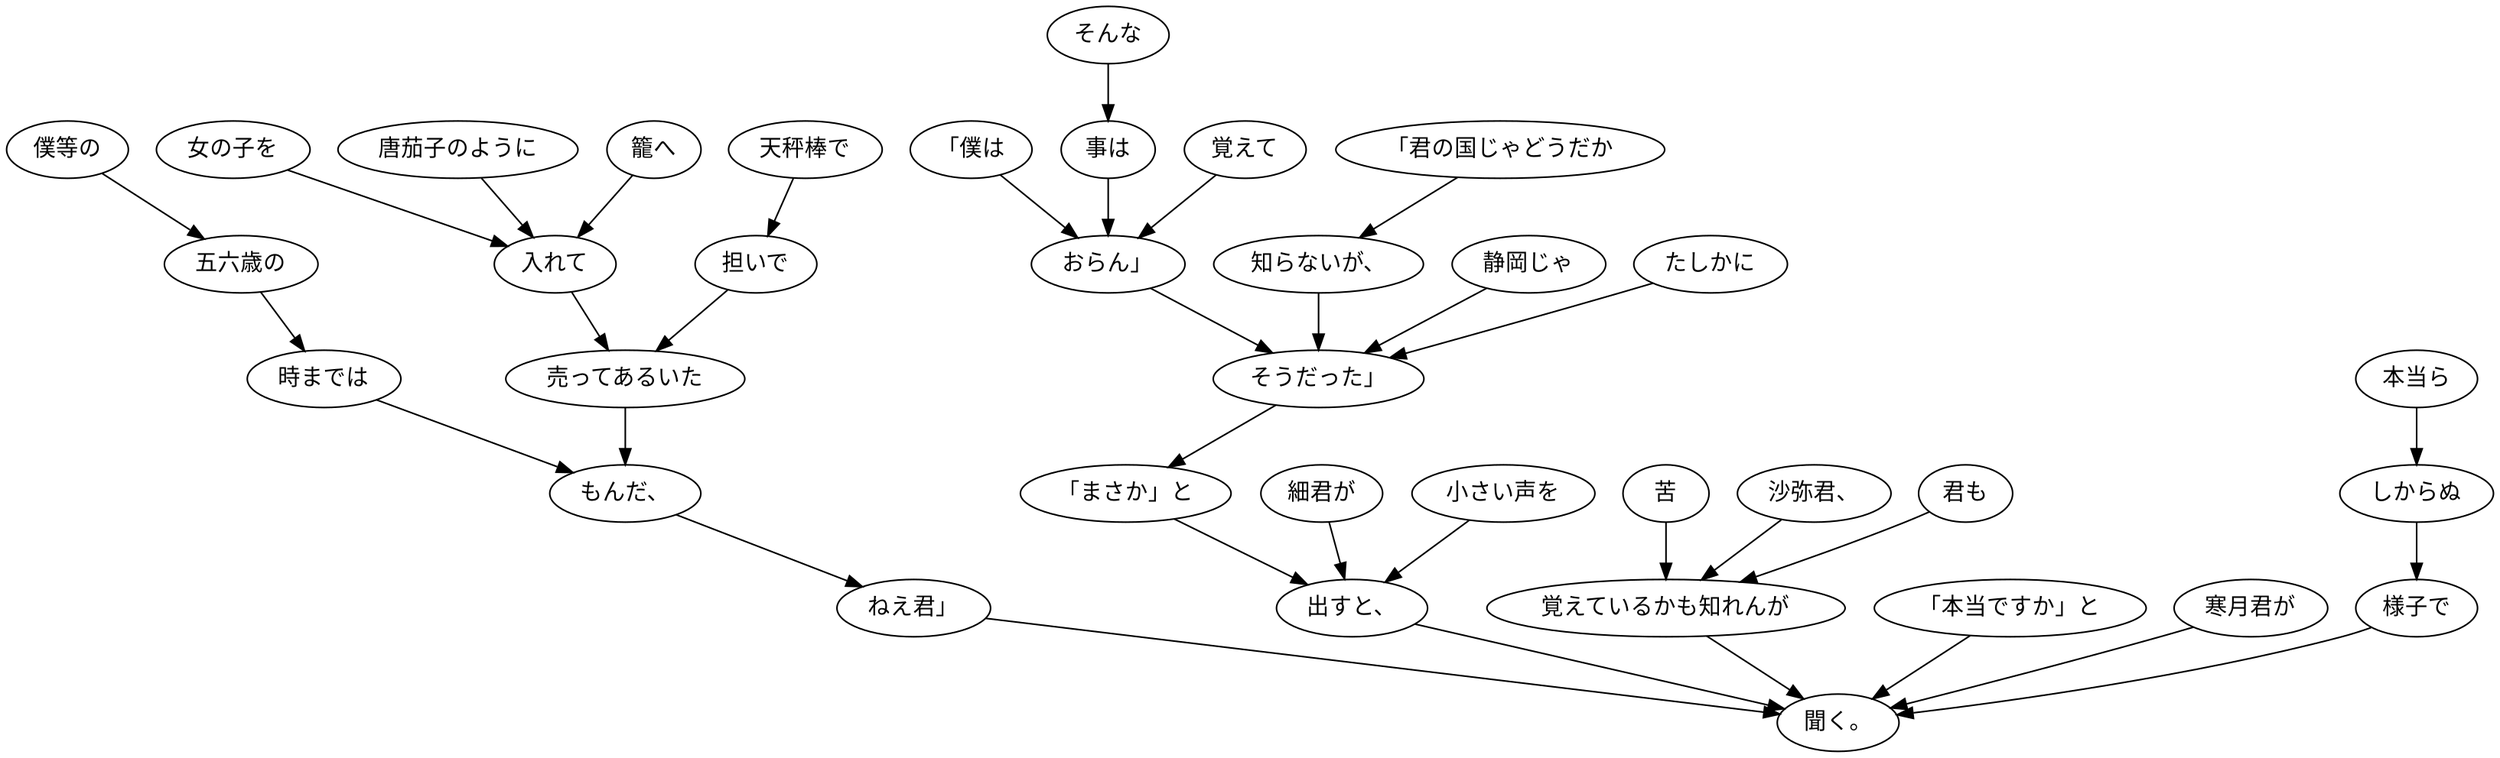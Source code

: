 digraph graph3683 {
	node0 [label="苦"];
	node1 [label="沙弥君、"];
	node2 [label="君も"];
	node3 [label="覚えているかも知れんが"];
	node4 [label="僕等の"];
	node5 [label="五六歳の"];
	node6 [label="時までは"];
	node7 [label="女の子を"];
	node8 [label="唐茄子のように"];
	node9 [label="籠へ"];
	node10 [label="入れて"];
	node11 [label="天秤棒で"];
	node12 [label="担いで"];
	node13 [label="売ってあるいた"];
	node14 [label="もんだ、"];
	node15 [label="ねえ君」"];
	node16 [label="「僕は"];
	node17 [label="そんな"];
	node18 [label="事は"];
	node19 [label="覚えて"];
	node20 [label="おらん」"];
	node21 [label="「君の国じゃどうだか"];
	node22 [label="知らないが、"];
	node23 [label="静岡じゃ"];
	node24 [label="たしかに"];
	node25 [label="そうだった」"];
	node26 [label="「まさか」と"];
	node27 [label="細君が"];
	node28 [label="小さい声を"];
	node29 [label="出すと、"];
	node30 [label="「本当ですか」と"];
	node31 [label="寒月君が"];
	node32 [label="本当ら"];
	node33 [label="しからぬ"];
	node34 [label="様子で"];
	node35 [label="聞く。"];
	node0 -> node3;
	node1 -> node3;
	node2 -> node3;
	node3 -> node35;
	node4 -> node5;
	node5 -> node6;
	node6 -> node14;
	node7 -> node10;
	node8 -> node10;
	node9 -> node10;
	node10 -> node13;
	node11 -> node12;
	node12 -> node13;
	node13 -> node14;
	node14 -> node15;
	node15 -> node35;
	node16 -> node20;
	node17 -> node18;
	node18 -> node20;
	node19 -> node20;
	node20 -> node25;
	node21 -> node22;
	node22 -> node25;
	node23 -> node25;
	node24 -> node25;
	node25 -> node26;
	node26 -> node29;
	node27 -> node29;
	node28 -> node29;
	node29 -> node35;
	node30 -> node35;
	node31 -> node35;
	node32 -> node33;
	node33 -> node34;
	node34 -> node35;
}
